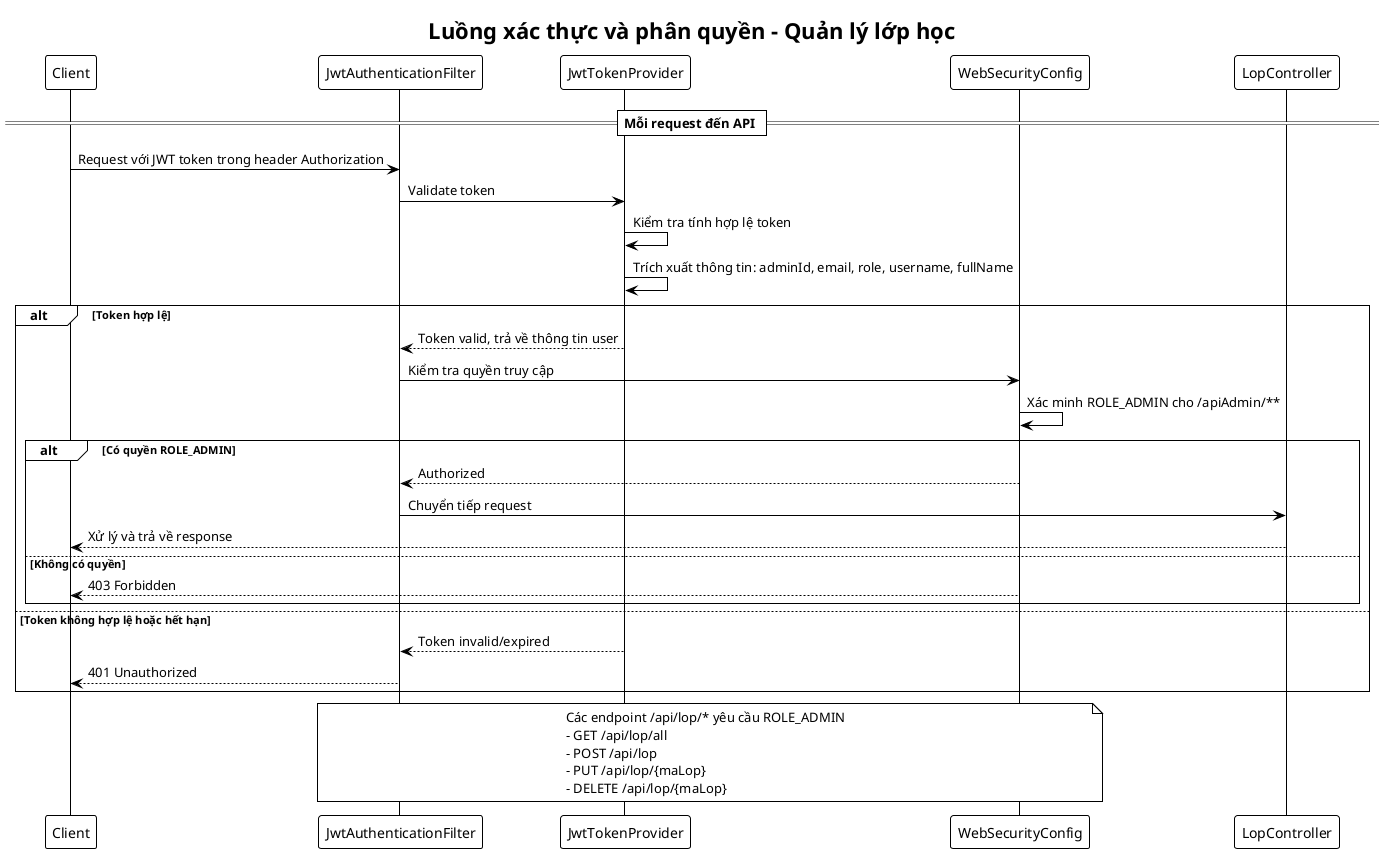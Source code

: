 @startuml
!theme plain
title Luồng xác thực và phân quyền - Quản lý lớp học

participant "Client" as client
participant "JwtAuthenticationFilter" as filter
participant "JwtTokenProvider" as provider
participant "WebSecurityConfig" as security
participant "LopController" as controller

== Mỗi request đến API ==
client -> filter: Request với JWT token trong header Authorization
filter -> provider: Validate token
provider -> provider: Kiểm tra tính hợp lệ token
provider -> provider: Trích xuất thông tin: adminId, email, role, username, fullName

alt Token hợp lệ
    provider --> filter: Token valid, trả về thông tin user
    filter -> security: Kiểm tra quyền truy cập
    security -> security: Xác minh ROLE_ADMIN cho /apiAdmin/**

    alt Có quyền ROLE_ADMIN
        security --> filter: Authorized
        filter -> controller: Chuyển tiếp request
        controller --> client: Xử lý và trả về response
    else Không có quyền
        security --> client: 403 Forbidden
    end

else Token không hợp lệ hoặc hết hạn
    provider --> filter: Token invalid/expired
    filter --> client: 401 Unauthorized
end

note over filter, security
Các endpoint /api/lop/* yêu cầu ROLE_ADMIN
- GET /api/lop/all
- POST /api/lop
- PUT /api/lop/{maLop}
- DELETE /api/lop/{maLop}
end note

@enduml